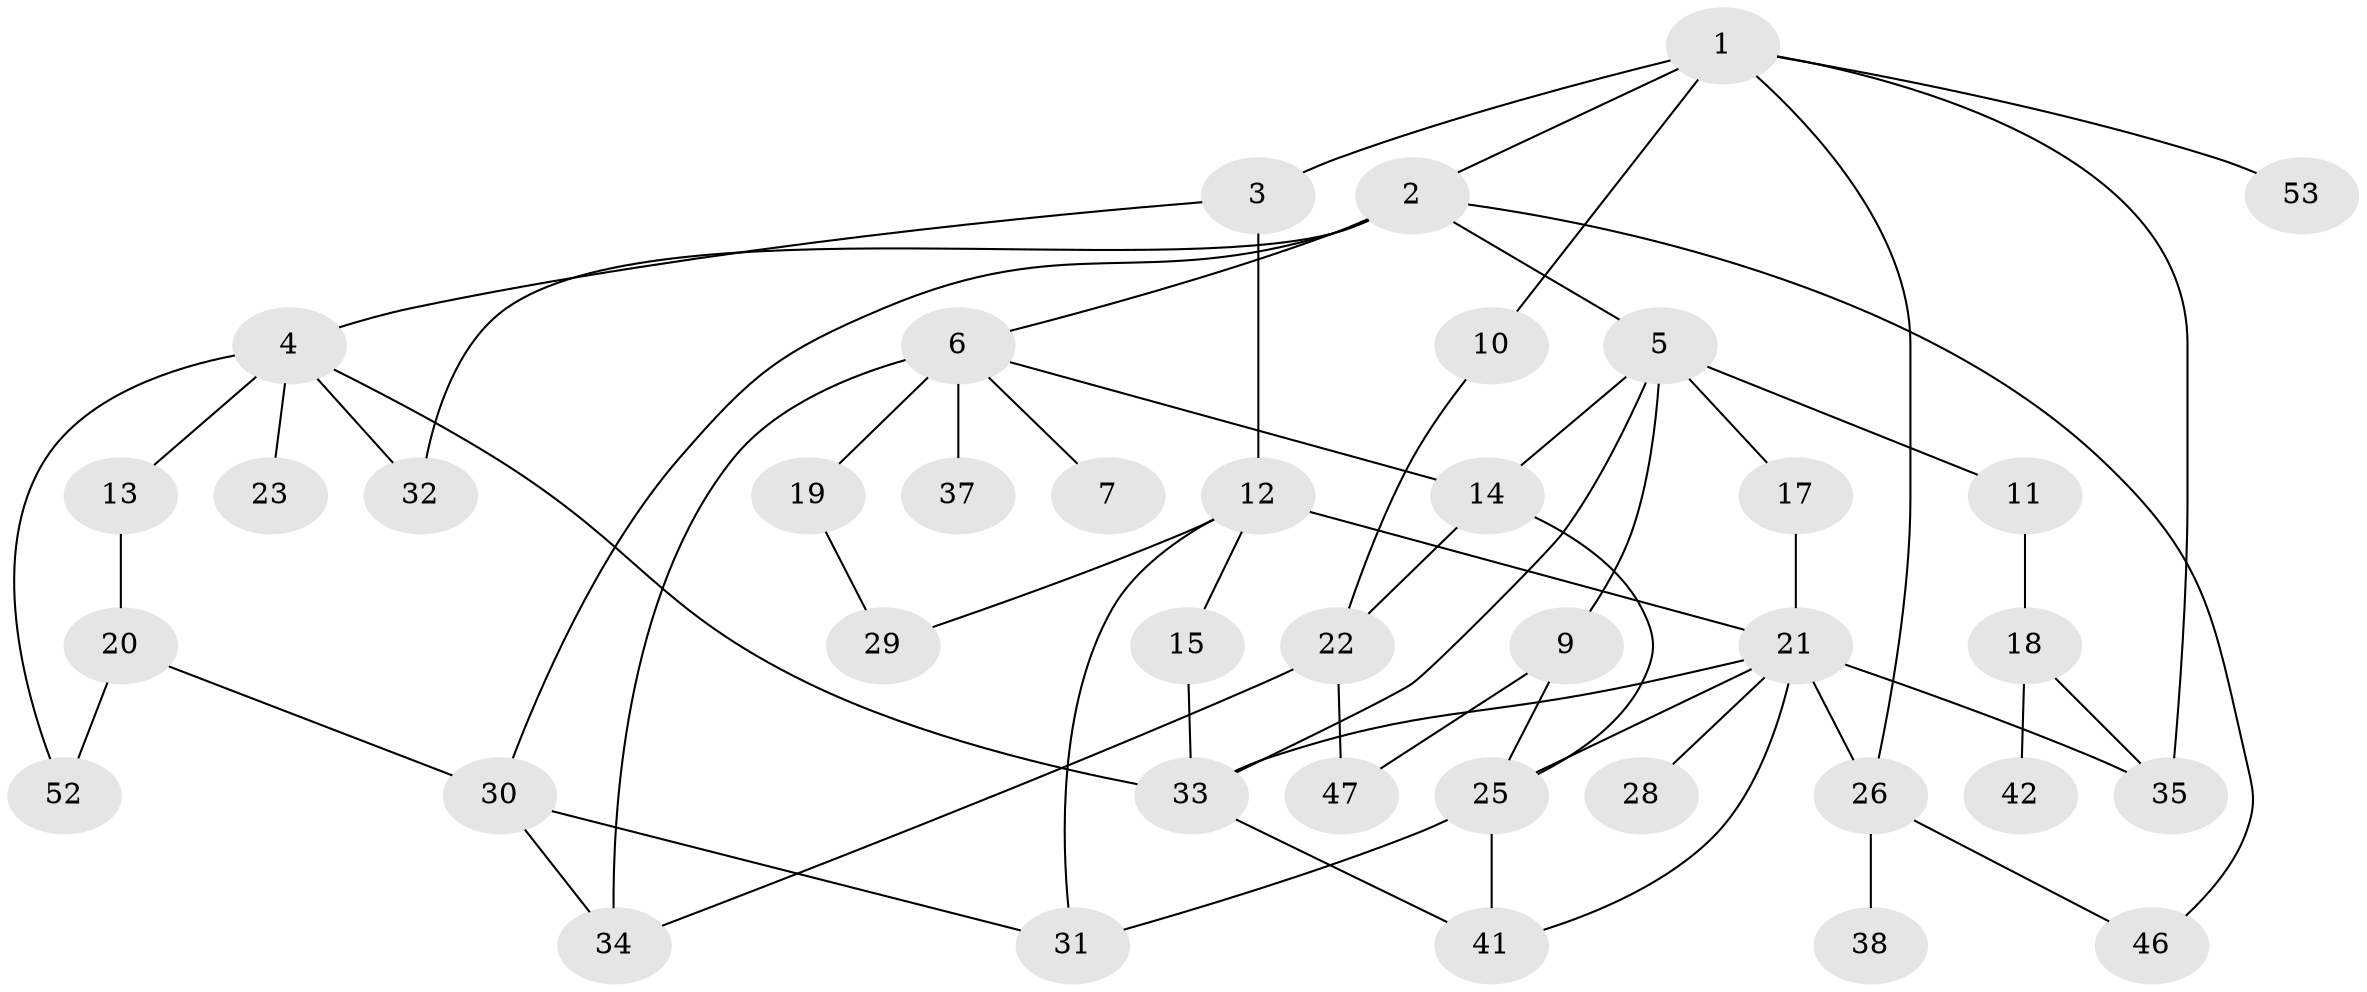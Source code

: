 // original degree distribution, {6: 0.07017543859649122, 4: 0.14035087719298245, 3: 0.24561403508771928, 7: 0.017543859649122806, 1: 0.19298245614035087, 2: 0.2982456140350877, 5: 0.03508771929824561}
// Generated by graph-tools (version 1.1) at 2025/16/03/04/25 18:16:50]
// undirected, 39 vertices, 61 edges
graph export_dot {
graph [start="1"]
  node [color=gray90,style=filled];
  1;
  2 [super="+36"];
  3;
  4;
  5 [super="+8"];
  6;
  7;
  9;
  10;
  11;
  12 [super="+16"];
  13 [super="+27"];
  14;
  15;
  17;
  18;
  19;
  20;
  21 [super="+50+24"];
  22 [super="+43"];
  23;
  25 [super="+39"];
  26 [super="+57"];
  28;
  29;
  30;
  31 [super="+49+45"];
  32;
  33 [super="+40"];
  34 [super="+51"];
  35 [super="+44+54"];
  37;
  38;
  41;
  42;
  46;
  47;
  52;
  53;
  1 -- 2;
  1 -- 3;
  1 -- 10;
  1 -- 53;
  1 -- 26;
  1 -- 35;
  2 -- 5;
  2 -- 6;
  2 -- 32;
  2 -- 46;
  2 -- 30;
  3 -- 4;
  3 -- 12;
  4 -- 13;
  4 -- 23;
  4 -- 32;
  4 -- 52;
  4 -- 33;
  5 -- 9;
  5 -- 11;
  5 -- 14;
  5 -- 33;
  5 -- 17;
  6 -- 7;
  6 -- 19;
  6 -- 34 [weight=2];
  6 -- 37;
  6 -- 14;
  9 -- 47;
  9 -- 25;
  10 -- 22;
  11 -- 18;
  12 -- 15;
  12 -- 29;
  12 -- 21;
  12 -- 31;
  13 -- 20;
  14 -- 25;
  14 -- 22;
  15 -- 33;
  17 -- 21;
  18 -- 42;
  18 -- 35;
  19 -- 29;
  20 -- 30;
  20 -- 52;
  21 -- 28;
  21 -- 33;
  21 -- 35;
  21 -- 41;
  21 -- 26;
  21 -- 25;
  22 -- 47;
  22 -- 34;
  25 -- 41;
  25 -- 31;
  26 -- 38;
  26 -- 46;
  30 -- 34;
  30 -- 31;
  33 -- 41;
}

